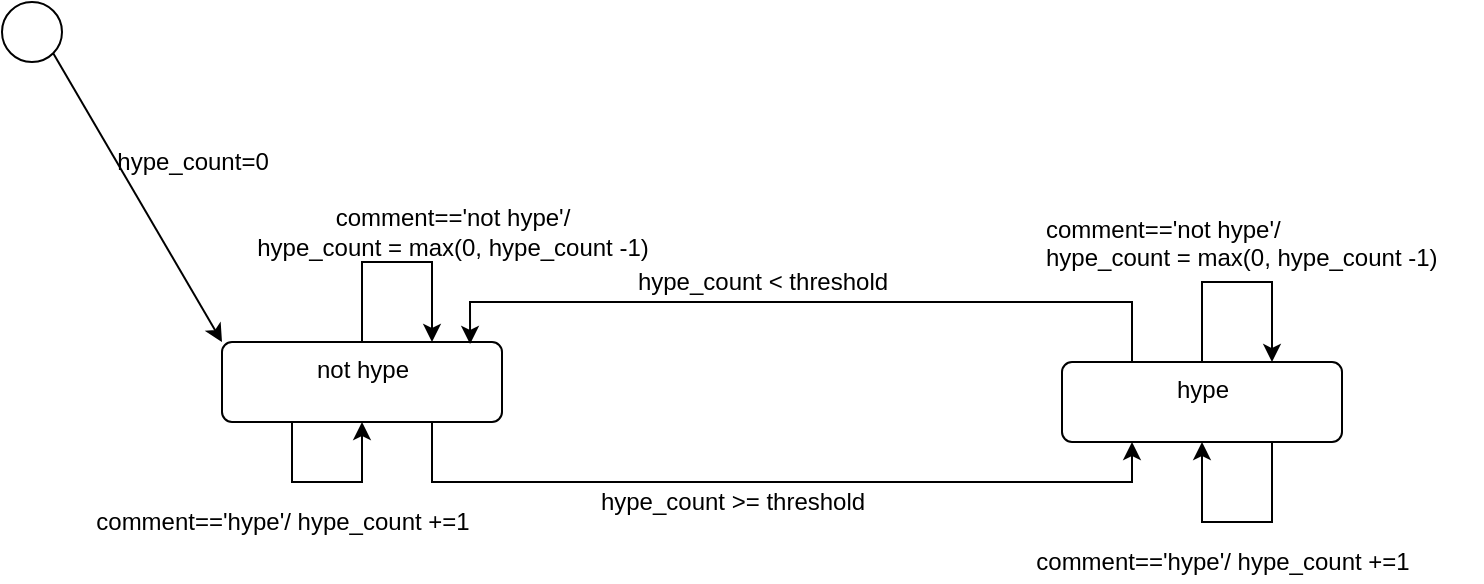 <mxfile version="13.10.3" type="device"><diagram id="l7pEkGcxWlY81_62P1Pd" name="Page-1"><mxGraphModel dx="1938" dy="1017" grid="1" gridSize="10" guides="1" tooltips="1" connect="1" arrows="1" fold="1" page="1" pageScale="1" pageWidth="850" pageHeight="1100" math="0" shadow="0"><root><mxCell id="0"/><mxCell id="1" parent="0"/><mxCell id="FcGetYPi0ImlbyiU08w4-13" style="edgeStyle=orthogonalEdgeStyle;rounded=0;orthogonalLoop=1;jettySize=auto;html=1;exitX=0.75;exitY=1;exitDx=0;exitDy=0;entryX=0.25;entryY=1;entryDx=0;entryDy=0;" edge="1" parent="1" source="FcGetYPi0ImlbyiU08w4-1" target="FcGetYPi0ImlbyiU08w4-12"><mxGeometry relative="1" as="geometry"/></mxCell><mxCell id="FcGetYPi0ImlbyiU08w4-1" value="not hype" style="html=1;align=center;verticalAlign=top;rounded=1;absoluteArcSize=1;arcSize=10;dashed=0;" vertex="1" parent="1"><mxGeometry x="150" y="300" width="140" height="40" as="geometry"/></mxCell><mxCell id="FcGetYPi0ImlbyiU08w4-2" value="" style="ellipse;fillColor=#ffffff;strokeColor=#000000;" vertex="1" parent="1"><mxGeometry x="40" y="130" width="30" height="30" as="geometry"/></mxCell><mxCell id="FcGetYPi0ImlbyiU08w4-3" value="" style="endArrow=classic;html=1;exitX=1;exitY=1;exitDx=0;exitDy=0;entryX=0;entryY=0;entryDx=0;entryDy=0;" edge="1" parent="1" source="FcGetYPi0ImlbyiU08w4-2" target="FcGetYPi0ImlbyiU08w4-1"><mxGeometry width="50" height="50" relative="1" as="geometry"><mxPoint x="400" y="540" as="sourcePoint"/><mxPoint x="450" y="490" as="targetPoint"/></mxGeometry></mxCell><mxCell id="FcGetYPi0ImlbyiU08w4-4" value="hype_count=0" style="text;html=1;align=center;verticalAlign=middle;resizable=0;points=[];autosize=1;" vertex="1" parent="1"><mxGeometry x="90" y="200" width="90" height="20" as="geometry"/></mxCell><mxCell id="FcGetYPi0ImlbyiU08w4-6" value="comment=='hype'/ hype_count +=1" style="text;html=1;align=center;verticalAlign=middle;resizable=0;points=[];autosize=1;" vertex="1" parent="1"><mxGeometry x="80" y="380" width="200" height="20" as="geometry"/></mxCell><mxCell id="FcGetYPi0ImlbyiU08w4-9" style="edgeStyle=orthogonalEdgeStyle;rounded=0;orthogonalLoop=1;jettySize=auto;html=1;exitX=0.5;exitY=0;exitDx=0;exitDy=0;entryX=0.75;entryY=0;entryDx=0;entryDy=0;" edge="1" parent="1" source="FcGetYPi0ImlbyiU08w4-1" target="FcGetYPi0ImlbyiU08w4-1"><mxGeometry relative="1" as="geometry"><Array as="points"><mxPoint x="220" y="260"/><mxPoint x="255" y="260"/></Array></mxGeometry></mxCell><mxCell id="FcGetYPi0ImlbyiU08w4-10" style="edgeStyle=orthogonalEdgeStyle;rounded=0;orthogonalLoop=1;jettySize=auto;html=1;exitX=0.25;exitY=1;exitDx=0;exitDy=0;entryX=0.5;entryY=1;entryDx=0;entryDy=0;" edge="1" parent="1" source="FcGetYPi0ImlbyiU08w4-1" target="FcGetYPi0ImlbyiU08w4-1"><mxGeometry relative="1" as="geometry"><Array as="points"><mxPoint x="185" y="370"/><mxPoint x="220" y="370"/></Array></mxGeometry></mxCell><mxCell id="FcGetYPi0ImlbyiU08w4-11" value="&lt;div&gt;comment=='not hype'/ &lt;br&gt;&lt;/div&gt;&lt;div&gt;hype_count = max(0, hype_count -1)&lt;/div&gt;" style="text;html=1;align=center;verticalAlign=middle;resizable=0;points=[];autosize=1;" vertex="1" parent="1"><mxGeometry x="160" y="230" width="210" height="30" as="geometry"/></mxCell><mxCell id="FcGetYPi0ImlbyiU08w4-15" style="edgeStyle=orthogonalEdgeStyle;rounded=0;orthogonalLoop=1;jettySize=auto;html=1;exitX=0.25;exitY=0;exitDx=0;exitDy=0;entryX=0.886;entryY=0.025;entryDx=0;entryDy=0;entryPerimeter=0;" edge="1" parent="1" source="FcGetYPi0ImlbyiU08w4-12" target="FcGetYPi0ImlbyiU08w4-1"><mxGeometry relative="1" as="geometry"/></mxCell><mxCell id="FcGetYPi0ImlbyiU08w4-12" value="hype" style="html=1;align=center;verticalAlign=top;rounded=1;absoluteArcSize=1;arcSize=10;dashed=0;" vertex="1" parent="1"><mxGeometry x="570" y="310" width="140" height="40" as="geometry"/></mxCell><mxCell id="FcGetYPi0ImlbyiU08w4-14" value="hype_count &amp;gt;= threshold" style="text;html=1;align=center;verticalAlign=middle;resizable=0;points=[];autosize=1;" vertex="1" parent="1"><mxGeometry x="330" y="370" width="150" height="20" as="geometry"/></mxCell><mxCell id="FcGetYPi0ImlbyiU08w4-16" value="hype_count &amp;lt; threshold" style="text;html=1;align=center;verticalAlign=middle;resizable=0;points=[];autosize=1;" vertex="1" parent="1"><mxGeometry x="350" y="260" width="140" height="20" as="geometry"/></mxCell><mxCell id="FcGetYPi0ImlbyiU08w4-17" style="edgeStyle=orthogonalEdgeStyle;rounded=0;orthogonalLoop=1;jettySize=auto;html=1;exitX=0.5;exitY=0;exitDx=0;exitDy=0;entryX=0.75;entryY=0;entryDx=0;entryDy=0;" edge="1" parent="1" source="FcGetYPi0ImlbyiU08w4-12" target="FcGetYPi0ImlbyiU08w4-12"><mxGeometry relative="1" as="geometry"><Array as="points"><mxPoint x="640" y="270"/><mxPoint x="675" y="270"/></Array></mxGeometry></mxCell><mxCell id="FcGetYPi0ImlbyiU08w4-18" value="&lt;div&gt;comment=='not hype'/ &lt;br&gt;&lt;/div&gt;&lt;div&gt;hype_count = max(0, hype_count -1)&lt;/div&gt;" style="text;whiteSpace=wrap;html=1;" vertex="1" parent="1"><mxGeometry x="560" y="230" width="220" height="40" as="geometry"/></mxCell><mxCell id="FcGetYPi0ImlbyiU08w4-19" style="edgeStyle=orthogonalEdgeStyle;rounded=0;orthogonalLoop=1;jettySize=auto;html=1;exitX=0.75;exitY=1;exitDx=0;exitDy=0;entryX=0.5;entryY=1;entryDx=0;entryDy=0;" edge="1" parent="1" source="FcGetYPi0ImlbyiU08w4-12" target="FcGetYPi0ImlbyiU08w4-12"><mxGeometry relative="1" as="geometry"><Array as="points"><mxPoint x="675" y="390"/><mxPoint x="640" y="390"/></Array></mxGeometry></mxCell><mxCell id="FcGetYPi0ImlbyiU08w4-20" value="comment=='hype'/ hype_count +=1" style="text;html=1;align=center;verticalAlign=middle;resizable=0;points=[];autosize=1;" vertex="1" parent="1"><mxGeometry x="550" y="400" width="200" height="20" as="geometry"/></mxCell></root></mxGraphModel></diagram></mxfile>